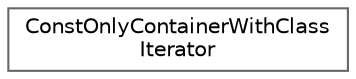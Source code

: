 digraph "Graphical Class Hierarchy"
{
 // LATEX_PDF_SIZE
  bgcolor="transparent";
  edge [fontname=Helvetica,fontsize=10,labelfontname=Helvetica,labelfontsize=10];
  node [fontname=Helvetica,fontsize=10,shape=box,height=0.2,width=0.4];
  rankdir="LR";
  Node0 [id="Node000000",label="ConstOnlyContainerWithClass\lIterator",height=0.2,width=0.4,color="grey40", fillcolor="white", style="filled",URL="$structConstOnlyContainerWithClassIterator.html",tooltip=" "];
}
